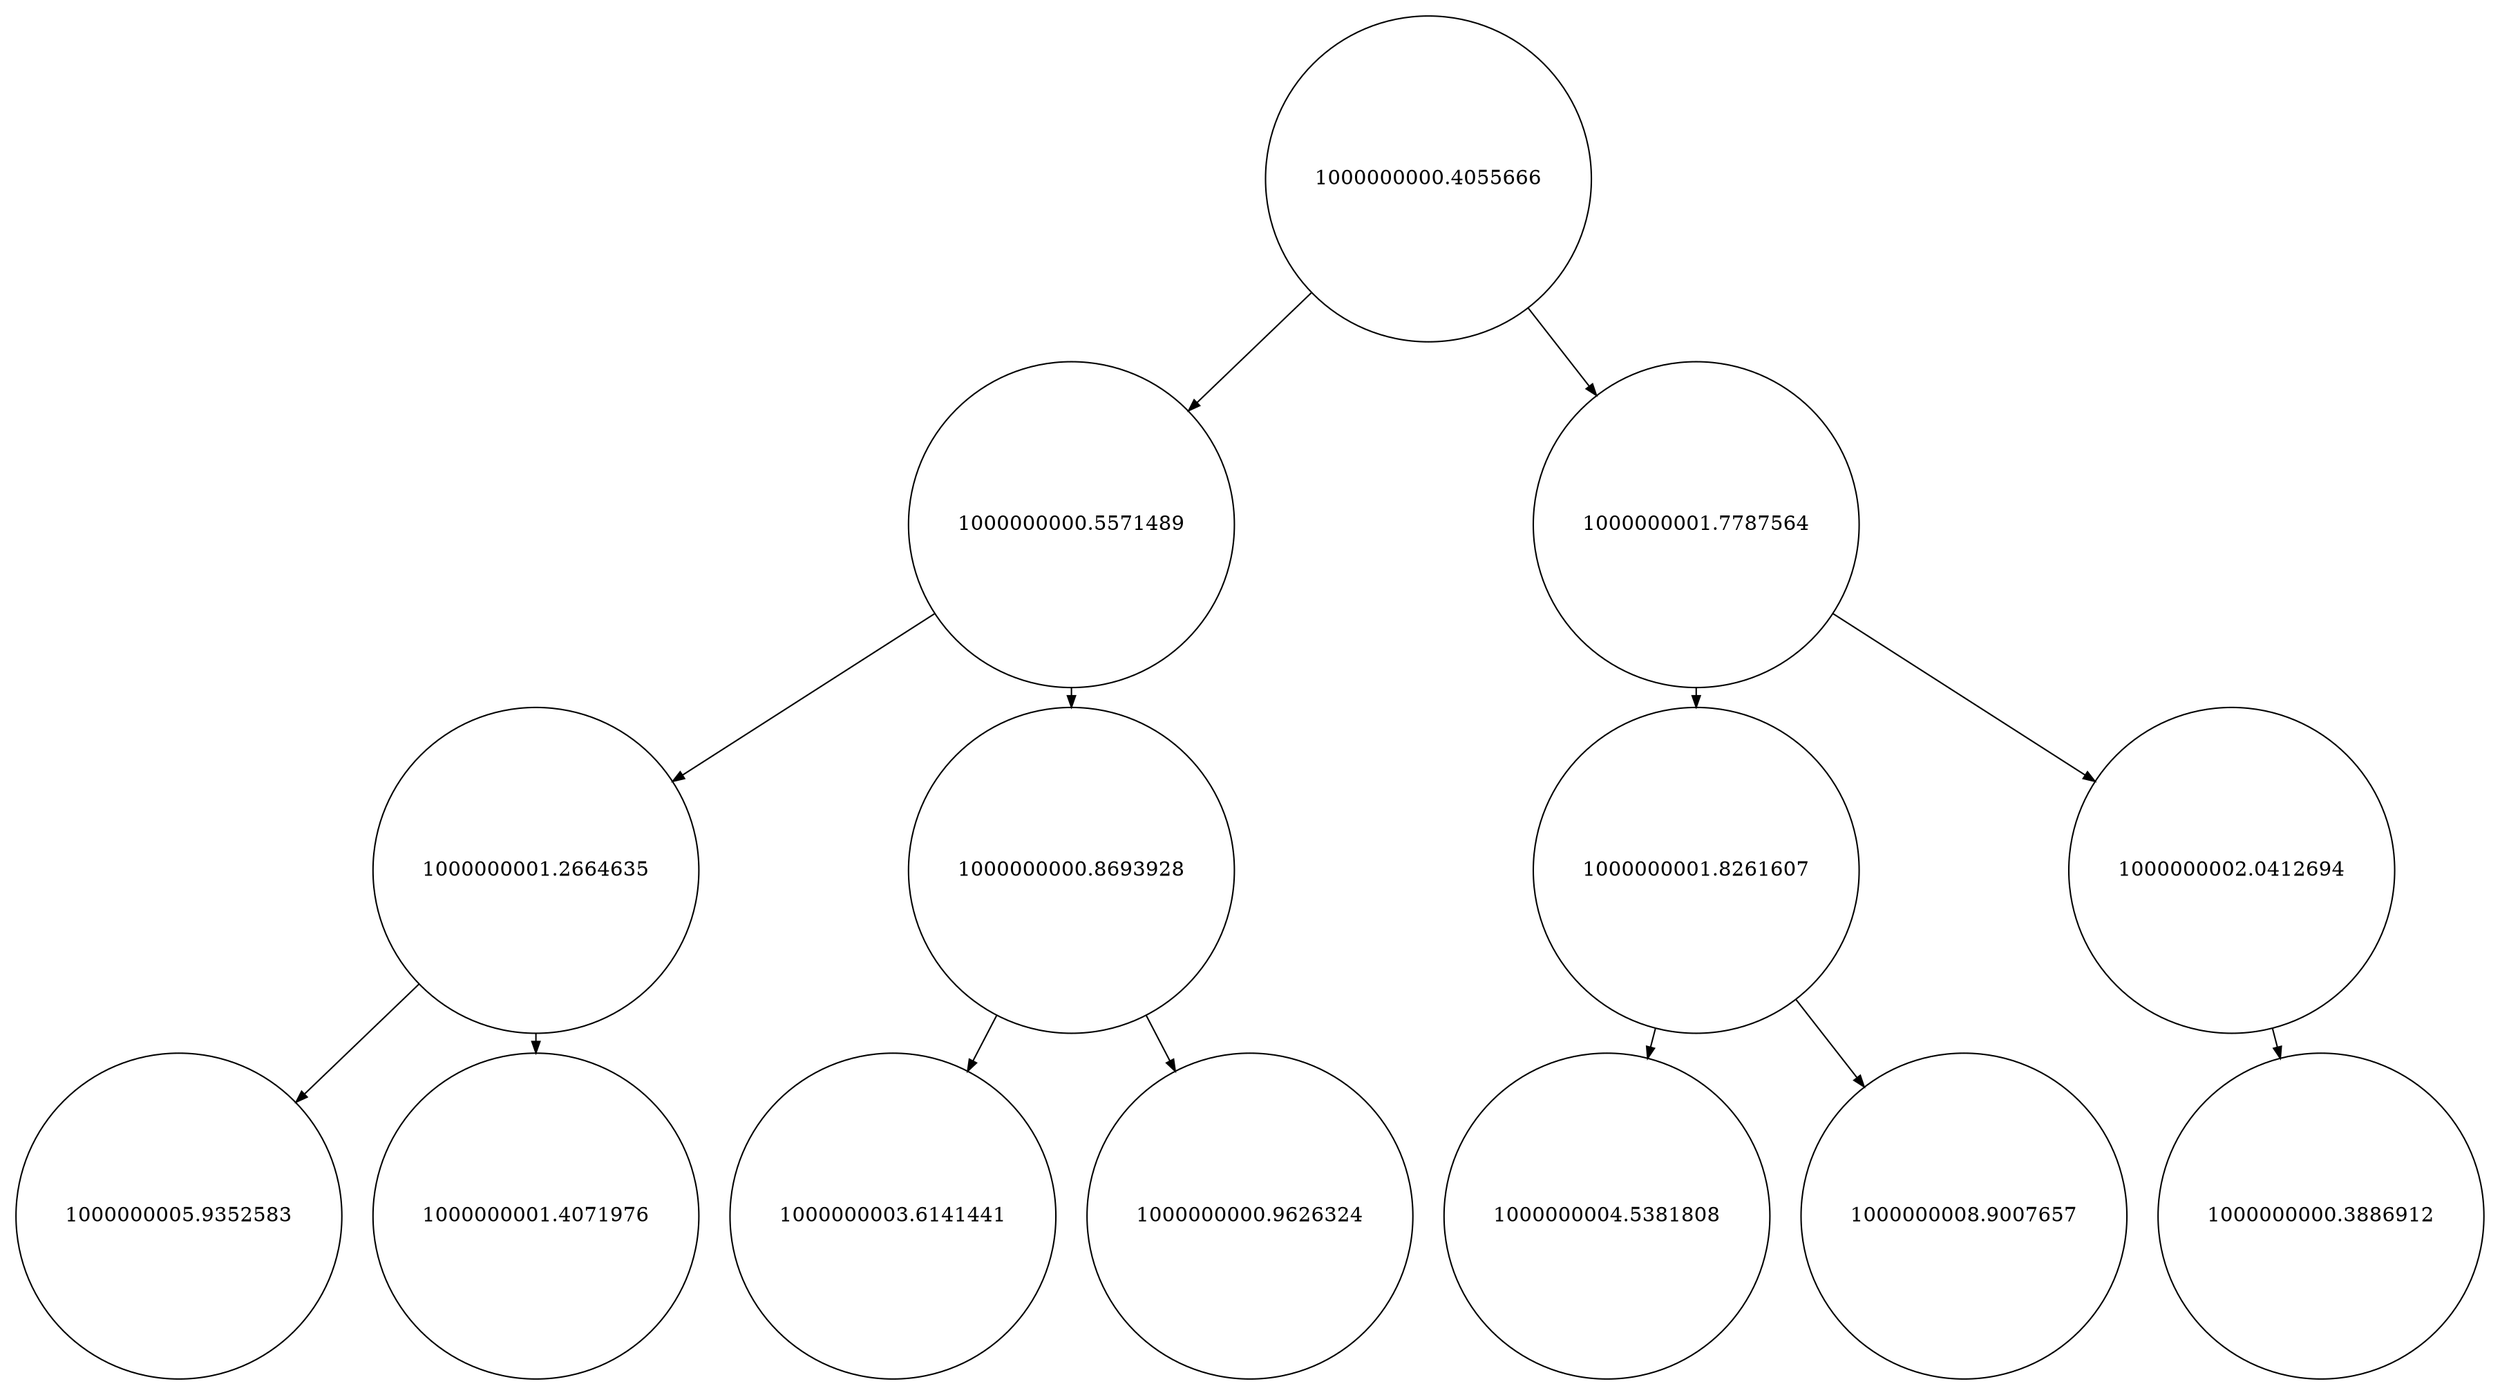 
    digraph G {
    nodesep=0.3;
    ranksep=0.2;
    margin=0.1;
    node [shape=circle];
    edge [arrowsize=0.8];
    1 -> 2[side=left];
1 -> 3;
2 -> 4[side=left];
2 -> 5;
3 -> 6[side=left];
3 -> 7;
4 -> 8[side=left];
4 -> 9;
5 -> 10[side=left];
5 -> 11;
6 -> 12[side=left];
6 -> 13;
7 -> 14[side=left];
1[label="1000000000.4055666"]
2[label="1000000000.5571489"]
3[label="1000000001.7787564"]
4[label="1000000001.2664635"]
5[label="1000000000.8693928"]
6[label="1000000001.8261607"]
7[label="1000000002.0412694"]
8[label="1000000005.9352583"]
9[label="1000000001.4071976"]
10[label="1000000003.6141441"]
11[label="1000000000.9626324"]
12[label="1000000004.5381808"]
13[label="1000000008.9007657"]
14[label="1000000000.3886912"]}